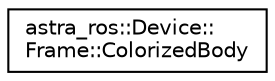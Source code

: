 digraph "Graphical Class Hierarchy"
{
 // LATEX_PDF_SIZE
  edge [fontname="Helvetica",fontsize="10",labelfontname="Helvetica",labelfontsize="10"];
  node [fontname="Helvetica",fontsize="10",shape=record];
  rankdir="LR";
  Node0 [label="astra_ros::Device::\lFrame::ColorizedBody",height=0.2,width=0.4,color="black", fillcolor="white", style="filled",URL="$structastra__ros_1_1Device_1_1Frame_1_1ColorizedBody.html",tooltip=" "];
}
